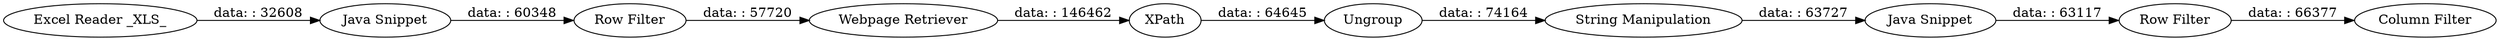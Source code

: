digraph {
	"-4424288670546557799_10" [label=Ungroup]
	"-4424288670546557799_17" [label="Excel Reader _XLS_"]
	"-4424288670546557799_16" [label="Row Filter"]
	"-4424288670546557799_19" [label="Java Snippet"]
	"-4424288670546557799_9" [label="Webpage Retriever"]
	"-4424288670546557799_12" [label="Row Filter"]
	"-4424288670546557799_8" [label=XPath]
	"-4424288670546557799_20" [label="Column Filter"]
	"-4424288670546557799_11" [label="String Manipulation"]
	"-4424288670546557799_18" [label="Java Snippet"]
	"-4424288670546557799_12" -> "-4424288670546557799_20" [label="data: : 66377"]
	"-4424288670546557799_17" -> "-4424288670546557799_18" [label="data: : 32608"]
	"-4424288670546557799_8" -> "-4424288670546557799_10" [label="data: : 64645"]
	"-4424288670546557799_9" -> "-4424288670546557799_8" [label="data: : 146462"]
	"-4424288670546557799_11" -> "-4424288670546557799_19" [label="data: : 63727"]
	"-4424288670546557799_10" -> "-4424288670546557799_11" [label="data: : 74164"]
	"-4424288670546557799_18" -> "-4424288670546557799_16" [label="data: : 60348"]
	"-4424288670546557799_19" -> "-4424288670546557799_12" [label="data: : 63117"]
	"-4424288670546557799_16" -> "-4424288670546557799_9" [label="data: : 57720"]
	rankdir=LR
}

